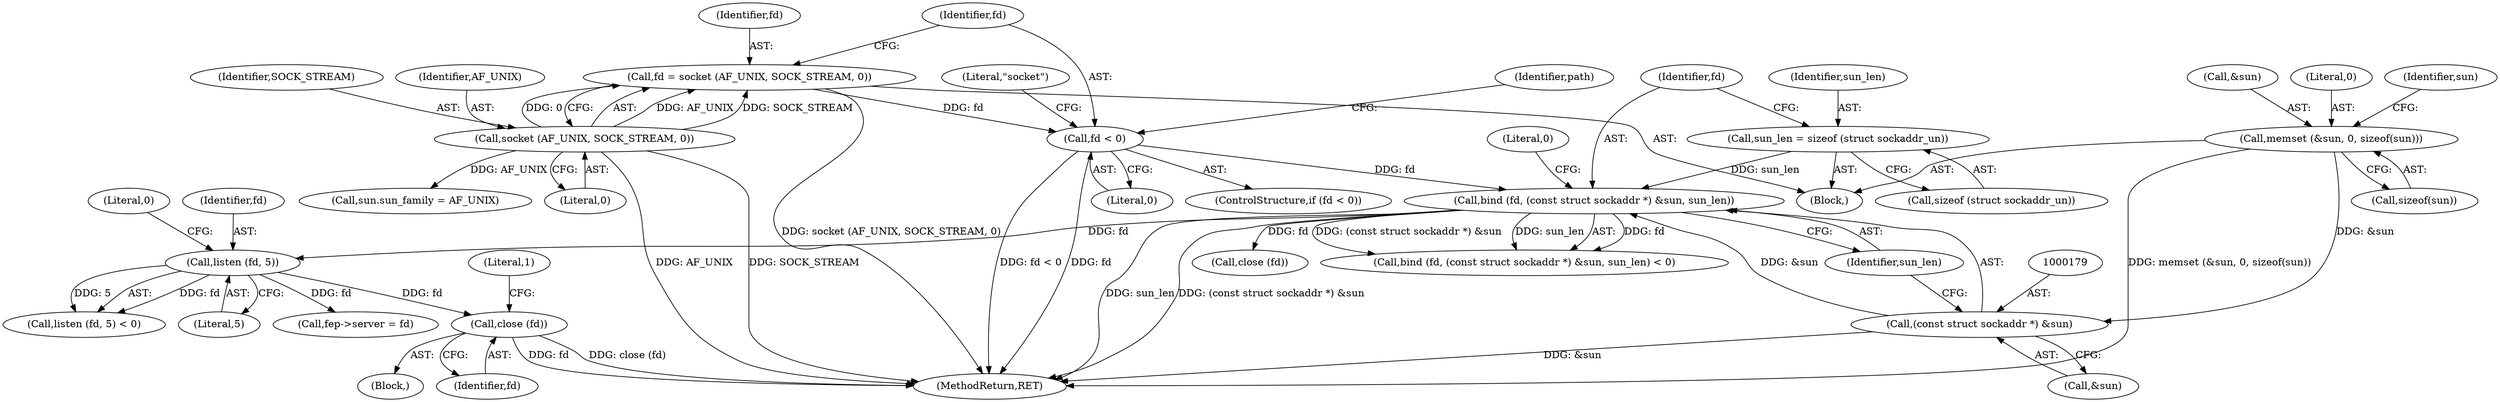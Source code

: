 digraph "0_libfep_293d9d3f@API" {
"1000205" [label="(Call,close (fd))"];
"1000196" [label="(Call,listen (fd, 5))"];
"1000176" [label="(Call,bind (fd, (const struct sockaddr *) &sun, sun_len))"];
"1000114" [label="(Call,fd < 0)"];
"1000107" [label="(Call,fd = socket (AF_UNIX, SOCK_STREAM, 0))"];
"1000109" [label="(Call,socket (AF_UNIX, SOCK_STREAM, 0))"];
"1000178" [label="(Call,(const struct sockaddr *) &sun)"];
"1000152" [label="(Call,memset (&sun, 0, sizeof(sun)))"];
"1000170" [label="(Call,sun_len = sizeof (struct sockaddr_un))"];
"1000180" [label="(Call,&sun)"];
"1000114" [label="(Call,fd < 0)"];
"1000160" [label="(Identifier,sun)"];
"1000172" [label="(Call,sizeof (struct sockaddr_un))"];
"1000113" [label="(ControlStructure,if (fd < 0))"];
"1000107" [label="(Call,fd = socket (AF_UNIX, SOCK_STREAM, 0))"];
"1000116" [label="(Literal,0)"];
"1000178" [label="(Call,(const struct sockaddr *) &sun)"];
"1000199" [label="(Literal,0)"];
"1000196" [label="(Call,listen (fd, 5))"];
"1000177" [label="(Identifier,fd)"];
"1000115" [label="(Identifier,fd)"];
"1000111" [label="(Identifier,SOCK_STREAM)"];
"1000189" [label="(Call,close (fd))"];
"1000209" [label="(Literal,1)"];
"1000124" [label="(Identifier,path)"];
"1000200" [label="(Block,)"];
"1000195" [label="(Call,listen (fd, 5) < 0)"];
"1000198" [label="(Literal,5)"];
"1000112" [label="(Literal,0)"];
"1000152" [label="(Call,memset (&sun, 0, sizeof(sun)))"];
"1000110" [label="(Identifier,AF_UNIX)"];
"1000156" [label="(Call,sizeof(sun))"];
"1000175" [label="(Call,bind (fd, (const struct sockaddr *) &sun, sun_len) < 0)"];
"1000176" [label="(Call,bind (fd, (const struct sockaddr *) &sun, sun_len))"];
"1000170" [label="(Call,sun_len = sizeof (struct sockaddr_un))"];
"1000205" [label="(Call,close (fd))"];
"1000108" [label="(Identifier,fd)"];
"1000158" [label="(Call,sun.sun_family = AF_UNIX)"];
"1000197" [label="(Identifier,fd)"];
"1000222" [label="(MethodReturn,RET)"];
"1000182" [label="(Identifier,sun_len)"];
"1000153" [label="(Call,&sun)"];
"1000119" [label="(Literal,\"socket\")"];
"1000171" [label="(Identifier,sun_len)"];
"1000183" [label="(Literal,0)"];
"1000155" [label="(Literal,0)"];
"1000210" [label="(Call,fep->server = fd)"];
"1000109" [label="(Call,socket (AF_UNIX, SOCK_STREAM, 0))"];
"1000206" [label="(Identifier,fd)"];
"1000102" [label="(Block,)"];
"1000205" -> "1000200"  [label="AST: "];
"1000205" -> "1000206"  [label="CFG: "];
"1000206" -> "1000205"  [label="AST: "];
"1000209" -> "1000205"  [label="CFG: "];
"1000205" -> "1000222"  [label="DDG: close (fd)"];
"1000205" -> "1000222"  [label="DDG: fd"];
"1000196" -> "1000205"  [label="DDG: fd"];
"1000196" -> "1000195"  [label="AST: "];
"1000196" -> "1000198"  [label="CFG: "];
"1000197" -> "1000196"  [label="AST: "];
"1000198" -> "1000196"  [label="AST: "];
"1000199" -> "1000196"  [label="CFG: "];
"1000196" -> "1000195"  [label="DDG: fd"];
"1000196" -> "1000195"  [label="DDG: 5"];
"1000176" -> "1000196"  [label="DDG: fd"];
"1000196" -> "1000210"  [label="DDG: fd"];
"1000176" -> "1000175"  [label="AST: "];
"1000176" -> "1000182"  [label="CFG: "];
"1000177" -> "1000176"  [label="AST: "];
"1000178" -> "1000176"  [label="AST: "];
"1000182" -> "1000176"  [label="AST: "];
"1000183" -> "1000176"  [label="CFG: "];
"1000176" -> "1000222"  [label="DDG: sun_len"];
"1000176" -> "1000222"  [label="DDG: (const struct sockaddr *) &sun"];
"1000176" -> "1000175"  [label="DDG: fd"];
"1000176" -> "1000175"  [label="DDG: (const struct sockaddr *) &sun"];
"1000176" -> "1000175"  [label="DDG: sun_len"];
"1000114" -> "1000176"  [label="DDG: fd"];
"1000178" -> "1000176"  [label="DDG: &sun"];
"1000170" -> "1000176"  [label="DDG: sun_len"];
"1000176" -> "1000189"  [label="DDG: fd"];
"1000114" -> "1000113"  [label="AST: "];
"1000114" -> "1000116"  [label="CFG: "];
"1000115" -> "1000114"  [label="AST: "];
"1000116" -> "1000114"  [label="AST: "];
"1000119" -> "1000114"  [label="CFG: "];
"1000124" -> "1000114"  [label="CFG: "];
"1000114" -> "1000222"  [label="DDG: fd < 0"];
"1000114" -> "1000222"  [label="DDG: fd"];
"1000107" -> "1000114"  [label="DDG: fd"];
"1000107" -> "1000102"  [label="AST: "];
"1000107" -> "1000109"  [label="CFG: "];
"1000108" -> "1000107"  [label="AST: "];
"1000109" -> "1000107"  [label="AST: "];
"1000115" -> "1000107"  [label="CFG: "];
"1000107" -> "1000222"  [label="DDG: socket (AF_UNIX, SOCK_STREAM, 0)"];
"1000109" -> "1000107"  [label="DDG: AF_UNIX"];
"1000109" -> "1000107"  [label="DDG: SOCK_STREAM"];
"1000109" -> "1000107"  [label="DDG: 0"];
"1000109" -> "1000112"  [label="CFG: "];
"1000110" -> "1000109"  [label="AST: "];
"1000111" -> "1000109"  [label="AST: "];
"1000112" -> "1000109"  [label="AST: "];
"1000109" -> "1000222"  [label="DDG: AF_UNIX"];
"1000109" -> "1000222"  [label="DDG: SOCK_STREAM"];
"1000109" -> "1000158"  [label="DDG: AF_UNIX"];
"1000178" -> "1000180"  [label="CFG: "];
"1000179" -> "1000178"  [label="AST: "];
"1000180" -> "1000178"  [label="AST: "];
"1000182" -> "1000178"  [label="CFG: "];
"1000178" -> "1000222"  [label="DDG: &sun"];
"1000152" -> "1000178"  [label="DDG: &sun"];
"1000152" -> "1000102"  [label="AST: "];
"1000152" -> "1000156"  [label="CFG: "];
"1000153" -> "1000152"  [label="AST: "];
"1000155" -> "1000152"  [label="AST: "];
"1000156" -> "1000152"  [label="AST: "];
"1000160" -> "1000152"  [label="CFG: "];
"1000152" -> "1000222"  [label="DDG: memset (&sun, 0, sizeof(sun))"];
"1000170" -> "1000102"  [label="AST: "];
"1000170" -> "1000172"  [label="CFG: "];
"1000171" -> "1000170"  [label="AST: "];
"1000172" -> "1000170"  [label="AST: "];
"1000177" -> "1000170"  [label="CFG: "];
}
